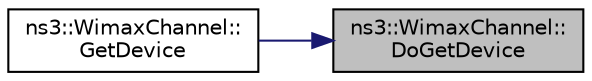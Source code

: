 digraph "ns3::WimaxChannel::DoGetDevice"
{
 // LATEX_PDF_SIZE
  edge [fontname="Helvetica",fontsize="10",labelfontname="Helvetica",labelfontsize="10"];
  node [fontname="Helvetica",fontsize="10",shape=record];
  rankdir="RL";
  Node1 [label="ns3::WimaxChannel::\lDoGetDevice",height=0.2,width=0.4,color="black", fillcolor="grey75", style="filled", fontcolor="black",tooltip="Get device corresponding to index."];
  Node1 -> Node2 [dir="back",color="midnightblue",fontsize="10",style="solid",fontname="Helvetica"];
  Node2 [label="ns3::WimaxChannel::\lGetDevice",height=0.2,width=0.4,color="black", fillcolor="white", style="filled",URL="$classns3_1_1_wimax_channel.html#a03e268d4413357fc6914cd46830a2ee7",tooltip=" "];
}
